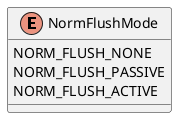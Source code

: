 @startuml
enum NormFlushMode {
    NORM_FLUSH_NONE
    NORM_FLUSH_PASSIVE
    NORM_FLUSH_ACTIVE 
}
@enduml